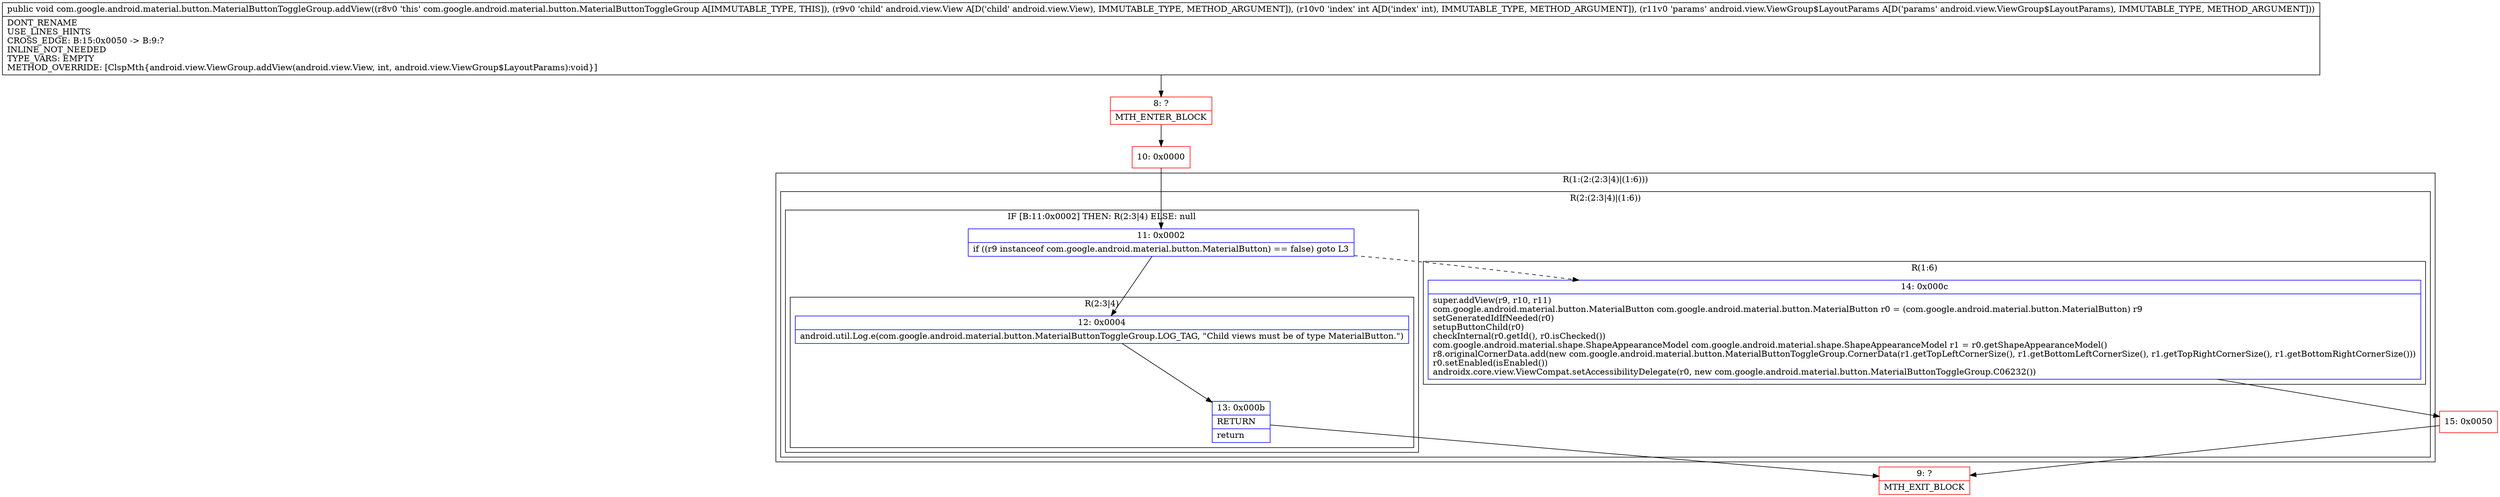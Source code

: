 digraph "CFG forcom.google.android.material.button.MaterialButtonToggleGroup.addView(Landroid\/view\/View;ILandroid\/view\/ViewGroup$LayoutParams;)V" {
subgraph cluster_Region_1476908912 {
label = "R(1:(2:(2:3|4)|(1:6)))";
node [shape=record,color=blue];
subgraph cluster_Region_1034317279 {
label = "R(2:(2:3|4)|(1:6))";
node [shape=record,color=blue];
subgraph cluster_IfRegion_730891624 {
label = "IF [B:11:0x0002] THEN: R(2:3|4) ELSE: null";
node [shape=record,color=blue];
Node_11 [shape=record,label="{11\:\ 0x0002|if ((r9 instanceof com.google.android.material.button.MaterialButton) == false) goto L3\l}"];
subgraph cluster_Region_1793544836 {
label = "R(2:3|4)";
node [shape=record,color=blue];
Node_12 [shape=record,label="{12\:\ 0x0004|android.util.Log.e(com.google.android.material.button.MaterialButtonToggleGroup.LOG_TAG, \"Child views must be of type MaterialButton.\")\l}"];
Node_13 [shape=record,label="{13\:\ 0x000b|RETURN\l|return\l}"];
}
}
subgraph cluster_Region_1420206648 {
label = "R(1:6)";
node [shape=record,color=blue];
Node_14 [shape=record,label="{14\:\ 0x000c|super.addView(r9, r10, r11)\lcom.google.android.material.button.MaterialButton com.google.android.material.button.MaterialButton r0 = (com.google.android.material.button.MaterialButton) r9\lsetGeneratedIdIfNeeded(r0)\lsetupButtonChild(r0)\lcheckInternal(r0.getId(), r0.isChecked())\lcom.google.android.material.shape.ShapeAppearanceModel com.google.android.material.shape.ShapeAppearanceModel r1 = r0.getShapeAppearanceModel()\lr8.originalCornerData.add(new com.google.android.material.button.MaterialButtonToggleGroup.CornerData(r1.getTopLeftCornerSize(), r1.getBottomLeftCornerSize(), r1.getTopRightCornerSize(), r1.getBottomRightCornerSize()))\lr0.setEnabled(isEnabled())\landroidx.core.view.ViewCompat.setAccessibilityDelegate(r0, new com.google.android.material.button.MaterialButtonToggleGroup.C06232())\l}"];
}
}
}
Node_8 [shape=record,color=red,label="{8\:\ ?|MTH_ENTER_BLOCK\l}"];
Node_10 [shape=record,color=red,label="{10\:\ 0x0000}"];
Node_9 [shape=record,color=red,label="{9\:\ ?|MTH_EXIT_BLOCK\l}"];
Node_15 [shape=record,color=red,label="{15\:\ 0x0050}"];
MethodNode[shape=record,label="{public void com.google.android.material.button.MaterialButtonToggleGroup.addView((r8v0 'this' com.google.android.material.button.MaterialButtonToggleGroup A[IMMUTABLE_TYPE, THIS]), (r9v0 'child' android.view.View A[D('child' android.view.View), IMMUTABLE_TYPE, METHOD_ARGUMENT]), (r10v0 'index' int A[D('index' int), IMMUTABLE_TYPE, METHOD_ARGUMENT]), (r11v0 'params' android.view.ViewGroup$LayoutParams A[D('params' android.view.ViewGroup$LayoutParams), IMMUTABLE_TYPE, METHOD_ARGUMENT]))  | DONT_RENAME\lUSE_LINES_HINTS\lCROSS_EDGE: B:15:0x0050 \-\> B:9:?\lINLINE_NOT_NEEDED\lTYPE_VARS: EMPTY\lMETHOD_OVERRIDE: [ClspMth\{android.view.ViewGroup.addView(android.view.View, int, android.view.ViewGroup$LayoutParams):void\}]\l}"];
MethodNode -> Node_8;Node_11 -> Node_12;
Node_11 -> Node_14[style=dashed];
Node_12 -> Node_13;
Node_13 -> Node_9;
Node_14 -> Node_15;
Node_8 -> Node_10;
Node_10 -> Node_11;
Node_15 -> Node_9;
}

